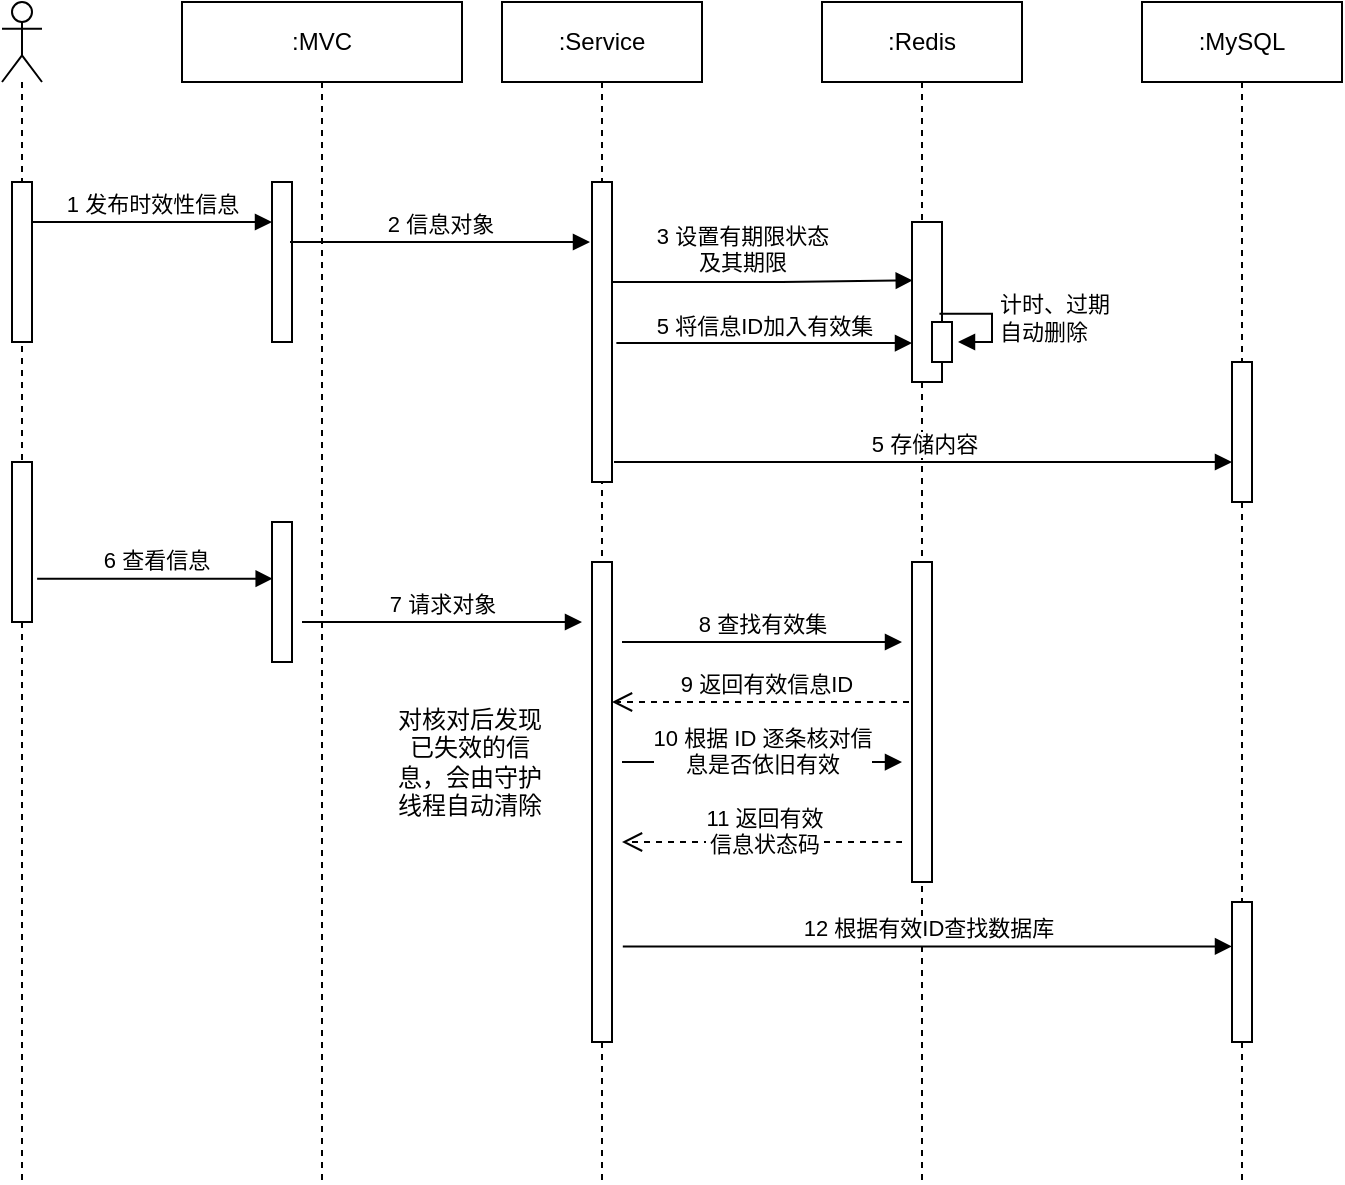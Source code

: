 <mxfile version="13.7.3" type="device"><diagram id="lx--WIIssS45_9DrzLt2" name="第 1 页"><mxGraphModel dx="1037" dy="609" grid="1" gridSize="10" guides="1" tooltips="1" connect="1" arrows="1" fold="1" page="1" pageScale="1" pageWidth="827" pageHeight="1169" math="0" shadow="0"><root><mxCell id="0"/><mxCell id="1" parent="0"/><mxCell id="hDfmytS6aixUkix5gQVi-35" value="9 返回有效信息ID" style="html=1;verticalAlign=bottom;endArrow=open;dashed=1;endSize=8;" parent="1" source="hDfmytS6aixUkix5gQVi-6" target="hDfmytS6aixUkix5gQVi-25" edge="1"><mxGeometry relative="1" as="geometry"><mxPoint x="570" y="420" as="sourcePoint"/><mxPoint x="490" y="420" as="targetPoint"/><Array as="points"><mxPoint x="620" y="430"/><mxPoint x="530" y="430"/></Array></mxGeometry></mxCell><mxCell id="hDfmytS6aixUkix5gQVi-15" value="3 设置有期限状态&lt;br&gt;及其期限" style="html=1;verticalAlign=bottom;endArrow=block;entryX=0.025;entryY=0.365;entryDx=0;entryDy=0;entryPerimeter=0;" parent="1" target="hDfmytS6aixUkix5gQVi-14" edge="1"><mxGeometry x="-0.099" y="1" width="80" relative="1" as="geometry"><mxPoint x="480" y="220" as="sourcePoint"/><mxPoint x="625" y="220" as="targetPoint"/><Array as="points"><mxPoint x="500" y="220"/><mxPoint x="570" y="220"/></Array><mxPoint as="offset"/></mxGeometry></mxCell><mxCell id="hDfmytS6aixUkix5gQVi-2" value="" style="shape=umlLifeline;participant=umlActor;perimeter=lifelinePerimeter;whiteSpace=wrap;html=1;container=1;collapsible=0;recursiveResize=0;verticalAlign=top;spacingTop=36;outlineConnect=0;strokeWidth=1;" parent="1" vertex="1"><mxGeometry x="180" y="80" width="20" height="590" as="geometry"/></mxCell><mxCell id="hDfmytS6aixUkix5gQVi-8" value="" style="html=1;points=[];perimeter=orthogonalPerimeter;strokeWidth=1;" parent="hDfmytS6aixUkix5gQVi-2" vertex="1"><mxGeometry x="5" y="90" width="10" height="80" as="geometry"/></mxCell><mxCell id="hDfmytS6aixUkix5gQVi-22" value="" style="html=1;points=[];perimeter=orthogonalPerimeter;strokeWidth=1;" parent="hDfmytS6aixUkix5gQVi-2" vertex="1"><mxGeometry x="5" y="230" width="10" height="80" as="geometry"/></mxCell><mxCell id="hDfmytS6aixUkix5gQVi-4" value=":MVC" style="shape=umlLifeline;perimeter=lifelinePerimeter;whiteSpace=wrap;html=1;container=1;collapsible=0;recursiveResize=0;outlineConnect=0;strokeWidth=1;" parent="1" vertex="1"><mxGeometry x="270" y="80" width="140" height="590" as="geometry"/></mxCell><mxCell id="hDfmytS6aixUkix5gQVi-9" value="" style="html=1;points=[];perimeter=orthogonalPerimeter;strokeWidth=1;" parent="hDfmytS6aixUkix5gQVi-4" vertex="1"><mxGeometry x="45" y="90" width="10" height="80" as="geometry"/></mxCell><mxCell id="hDfmytS6aixUkix5gQVi-23" value="" style="html=1;points=[];perimeter=orthogonalPerimeter;strokeWidth=1;" parent="hDfmytS6aixUkix5gQVi-4" vertex="1"><mxGeometry x="45" y="260" width="10" height="70" as="geometry"/></mxCell><mxCell id="hDfmytS6aixUkix5gQVi-5" value=":Service" style="shape=umlLifeline;perimeter=lifelinePerimeter;whiteSpace=wrap;html=1;container=1;collapsible=0;recursiveResize=0;outlineConnect=0;strokeWidth=1;" parent="1" vertex="1"><mxGeometry x="430" y="80" width="100" height="590" as="geometry"/></mxCell><mxCell id="hDfmytS6aixUkix5gQVi-12" value="" style="html=1;points=[];perimeter=orthogonalPerimeter;strokeWidth=1;" parent="hDfmytS6aixUkix5gQVi-5" vertex="1"><mxGeometry x="45" y="90" width="10" height="150" as="geometry"/></mxCell><mxCell id="hDfmytS6aixUkix5gQVi-25" value="" style="html=1;points=[];perimeter=orthogonalPerimeter;strokeWidth=1;" parent="hDfmytS6aixUkix5gQVi-5" vertex="1"><mxGeometry x="45" y="280" width="10" height="240" as="geometry"/></mxCell><mxCell id="hDfmytS6aixUkix5gQVi-6" value=":Redis" style="shape=umlLifeline;perimeter=lifelinePerimeter;whiteSpace=wrap;html=1;container=1;collapsible=0;recursiveResize=0;outlineConnect=0;strokeWidth=1;" parent="1" vertex="1"><mxGeometry x="590" y="80" width="100" height="590" as="geometry"/></mxCell><mxCell id="hDfmytS6aixUkix5gQVi-14" value="" style="html=1;points=[];perimeter=orthogonalPerimeter;strokeWidth=1;" parent="hDfmytS6aixUkix5gQVi-6" vertex="1"><mxGeometry x="45" y="110" width="15" height="80" as="geometry"/></mxCell><mxCell id="hDfmytS6aixUkix5gQVi-26" value="" style="html=1;points=[];perimeter=orthogonalPerimeter;strokeWidth=1;" parent="hDfmytS6aixUkix5gQVi-6" vertex="1"><mxGeometry x="45" y="280" width="10" height="160" as="geometry"/></mxCell><mxCell id="hDfmytS6aixUkix5gQVi-28" value="" style="html=1;points=[];perimeter=orthogonalPerimeter;strokeWidth=1;" parent="hDfmytS6aixUkix5gQVi-6" vertex="1"><mxGeometry x="55" y="160" width="10" height="20" as="geometry"/></mxCell><mxCell id="hDfmytS6aixUkix5gQVi-29" value="计时、过期&lt;br&gt;自动删除" style="edgeStyle=orthogonalEdgeStyle;html=1;align=left;spacingLeft=2;endArrow=block;rounded=0;exitX=0.915;exitY=0.574;exitDx=0;exitDy=0;exitPerimeter=0;" parent="hDfmytS6aixUkix5gQVi-6" source="hDfmytS6aixUkix5gQVi-14" edge="1"><mxGeometry relative="1" as="geometry"><mxPoint x="60" y="150" as="sourcePoint"/><Array as="points"><mxPoint x="85" y="156"/><mxPoint x="85" y="170"/></Array><mxPoint x="68" y="170" as="targetPoint"/></mxGeometry></mxCell><mxCell id="hDfmytS6aixUkix5gQVi-7" value=":MySQL" style="shape=umlLifeline;perimeter=lifelinePerimeter;whiteSpace=wrap;html=1;container=1;collapsible=0;recursiveResize=0;outlineConnect=0;strokeWidth=1;" parent="1" vertex="1"><mxGeometry x="750" y="80" width="100" height="590" as="geometry"/></mxCell><mxCell id="hDfmytS6aixUkix5gQVi-16" value="" style="html=1;points=[];perimeter=orthogonalPerimeter;strokeWidth=1;" parent="hDfmytS6aixUkix5gQVi-7" vertex="1"><mxGeometry x="45" y="180" width="10" height="70" as="geometry"/></mxCell><mxCell id="hDfmytS6aixUkix5gQVi-27" value="" style="html=1;points=[];perimeter=orthogonalPerimeter;strokeWidth=1;" parent="hDfmytS6aixUkix5gQVi-7" vertex="1"><mxGeometry x="45" y="450" width="10" height="70" as="geometry"/></mxCell><mxCell id="hDfmytS6aixUkix5gQVi-11" value="1 发布时效性信息" style="html=1;verticalAlign=bottom;endArrow=block;" parent="1" target="hDfmytS6aixUkix5gQVi-9" edge="1"><mxGeometry width="80" relative="1" as="geometry"><mxPoint x="195" y="190" as="sourcePoint"/><mxPoint x="275" y="190" as="targetPoint"/></mxGeometry></mxCell><mxCell id="hDfmytS6aixUkix5gQVi-13" value="2 信息对象" style="html=1;verticalAlign=bottom;endArrow=block;" parent="1" edge="1"><mxGeometry width="80" relative="1" as="geometry"><mxPoint x="324" y="200" as="sourcePoint"/><mxPoint x="474" y="200" as="targetPoint"/></mxGeometry></mxCell><mxCell id="hDfmytS6aixUkix5gQVi-20" value="5 存储内容" style="html=1;verticalAlign=bottom;endArrow=block;" parent="1" target="hDfmytS6aixUkix5gQVi-16" edge="1"><mxGeometry width="80" relative="1" as="geometry"><mxPoint x="486" y="310" as="sourcePoint"/><mxPoint x="565" y="290" as="targetPoint"/><Array as="points"><mxPoint x="660" y="310"/></Array></mxGeometry></mxCell><mxCell id="hDfmytS6aixUkix5gQVi-30" value="6 查看信息" style="html=1;verticalAlign=bottom;endArrow=block;exitX=1.256;exitY=0.73;exitDx=0;exitDy=0;exitPerimeter=0;entryX=0.034;entryY=0.405;entryDx=0;entryDy=0;entryPerimeter=0;" parent="1" source="hDfmytS6aixUkix5gQVi-22" target="hDfmytS6aixUkix5gQVi-23" edge="1"><mxGeometry width="80" relative="1" as="geometry"><mxPoint x="200" y="370" as="sourcePoint"/><mxPoint x="310" y="368" as="targetPoint"/></mxGeometry></mxCell><mxCell id="hDfmytS6aixUkix5gQVi-31" value="7 请求对象" style="html=1;verticalAlign=bottom;endArrow=block;exitX=1.5;exitY=0.714;exitDx=0;exitDy=0;exitPerimeter=0;" parent="1" source="hDfmytS6aixUkix5gQVi-23" edge="1"><mxGeometry width="80" relative="1" as="geometry"><mxPoint x="330" y="390" as="sourcePoint"/><mxPoint x="470" y="390" as="targetPoint"/></mxGeometry></mxCell><mxCell id="hDfmytS6aixUkix5gQVi-32" value="8 查找有效集" style="html=1;verticalAlign=bottom;endArrow=block;exitX=1.5;exitY=0.714;exitDx=0;exitDy=0;exitPerimeter=0;" parent="1" edge="1"><mxGeometry width="80" relative="1" as="geometry"><mxPoint x="490" y="399.98" as="sourcePoint"/><mxPoint x="630" y="400" as="targetPoint"/></mxGeometry></mxCell><mxCell id="hDfmytS6aixUkix5gQVi-33" value="5 将信息ID加入有效集" style="html=1;verticalAlign=bottom;endArrow=block;exitX=1.218;exitY=0.537;exitDx=0;exitDy=0;exitPerimeter=0;" parent="1" source="hDfmytS6aixUkix5gQVi-12" target="hDfmytS6aixUkix5gQVi-14" edge="1"><mxGeometry width="80" relative="1" as="geometry"><mxPoint x="490" y="250" as="sourcePoint"/><mxPoint x="570" y="250" as="targetPoint"/></mxGeometry></mxCell><mxCell id="hDfmytS6aixUkix5gQVi-37" value="10 根据 ID 逐条核对信&lt;br&gt;息是否依旧有效" style="html=1;verticalAlign=bottom;endArrow=block;exitX=1.5;exitY=0.714;exitDx=0;exitDy=0;exitPerimeter=0;" parent="1" edge="1"><mxGeometry y="-10" width="80" relative="1" as="geometry"><mxPoint x="490" y="460.0" as="sourcePoint"/><mxPoint x="630" y="460.02" as="targetPoint"/><mxPoint as="offset"/></mxGeometry></mxCell><mxCell id="hDfmytS6aixUkix5gQVi-38" value="11 返回有效&lt;br&gt;信息状态码" style="html=1;verticalAlign=bottom;endArrow=open;dashed=1;endSize=8;" parent="1" edge="1"><mxGeometry y="10" relative="1" as="geometry"><mxPoint x="630" y="500" as="sourcePoint"/><mxPoint x="490" y="500" as="targetPoint"/><Array as="points"><mxPoint x="625" y="500"/><mxPoint x="535" y="500"/></Array><mxPoint x="1" as="offset"/></mxGeometry></mxCell><mxCell id="U6Pvva8MuyqAwNCGWvRg-1" value="12 根据有效ID查找数据库" style="html=1;verticalAlign=bottom;endArrow=block;exitX=1.54;exitY=0.801;exitDx=0;exitDy=0;exitPerimeter=0;" parent="1" source="hDfmytS6aixUkix5gQVi-25" target="hDfmytS6aixUkix5gQVi-27" edge="1"><mxGeometry width="80" relative="1" as="geometry"><mxPoint x="490" y="580" as="sourcePoint"/><mxPoint x="570" y="580" as="targetPoint"/></mxGeometry></mxCell><mxCell id="U6Pvva8MuyqAwNCGWvRg-3" value="对核对后发现已失效的信息，会由守护线程自动清除" style="text;html=1;strokeColor=none;fillColor=none;align=center;verticalAlign=middle;whiteSpace=wrap;rounded=0;" parent="1" vertex="1"><mxGeometry x="374" y="450" width="80" height="20" as="geometry"/></mxCell></root></mxGraphModel></diagram></mxfile>